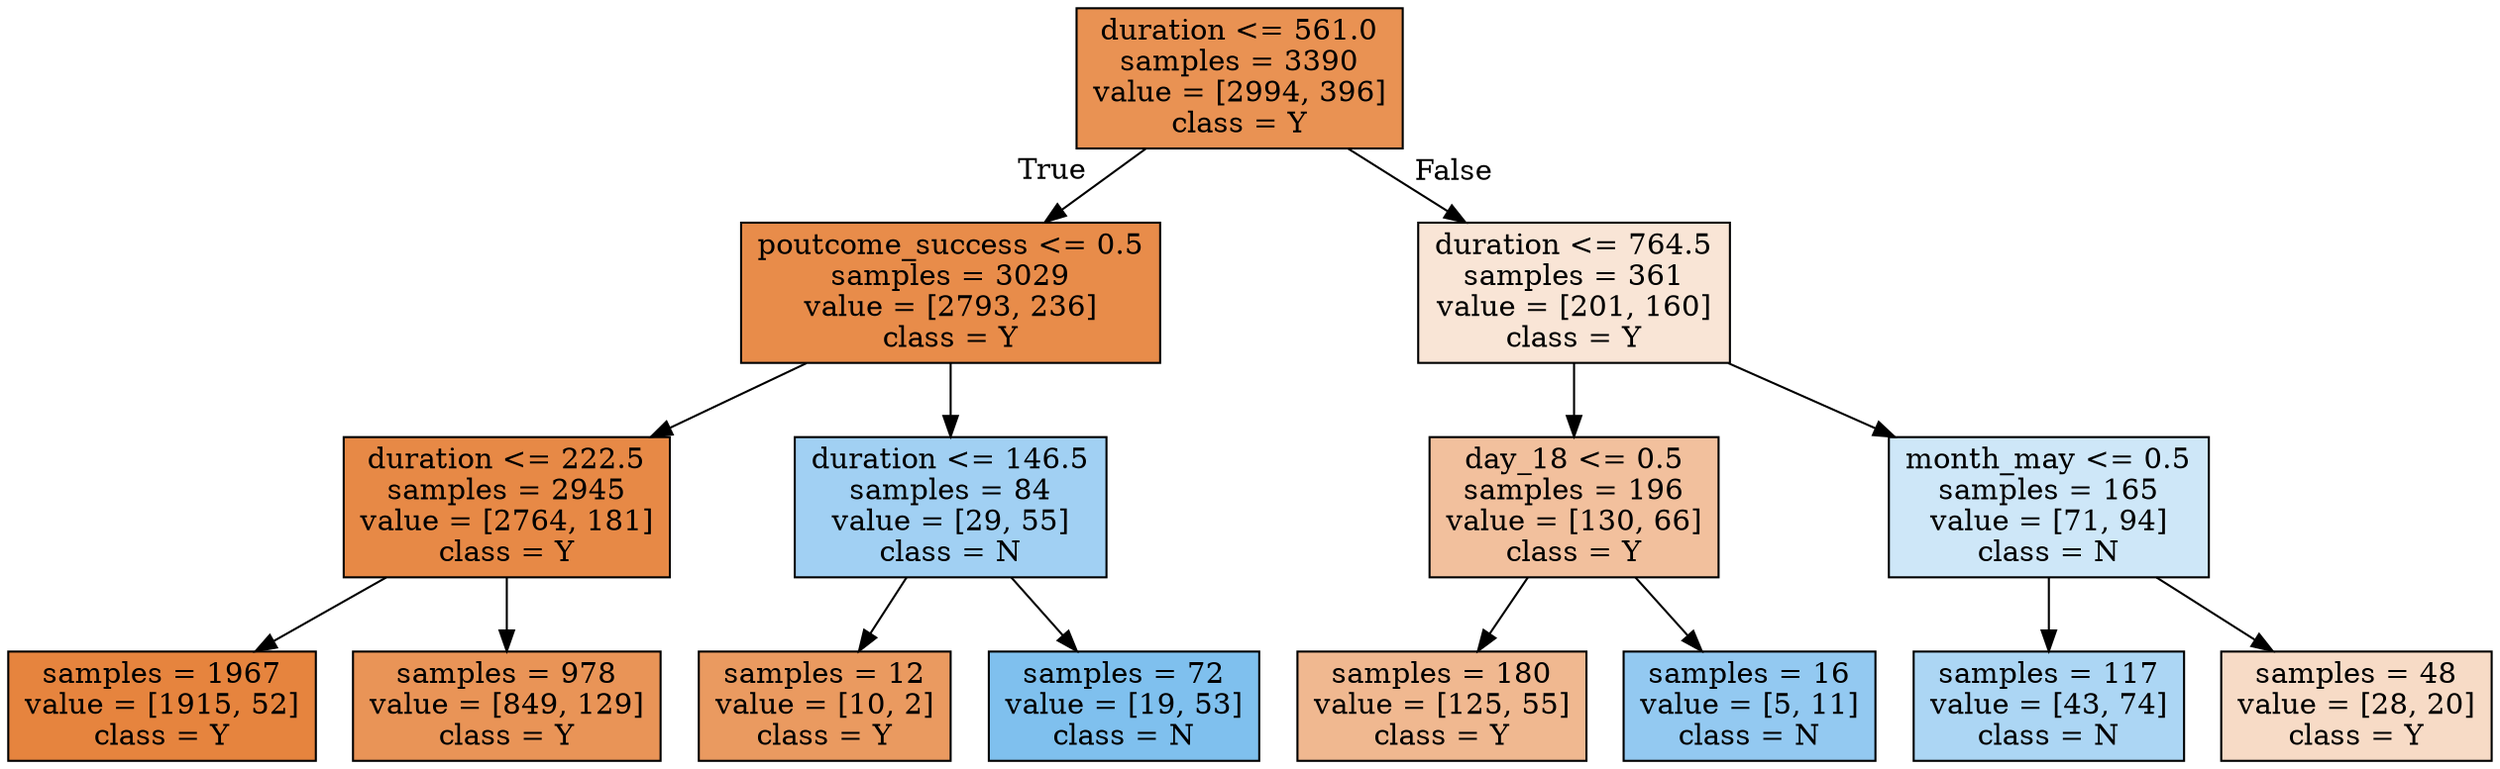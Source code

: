 digraph Tree {
node [shape=box, style="filled", color="black"] ;
0 [label="duration <= 561.0\nsamples = 3390\nvalue = [2994, 396]\nclass = Y", fillcolor="#e58139dd"] ;
1 [label="poutcome_success <= 0.5\nsamples = 3029\nvalue = [2793, 236]\nclass = Y", fillcolor="#e58139e9"] ;
0 -> 1 [labeldistance=2.5, labelangle=45, headlabel="True"] ;
2 [label="duration <= 222.5\nsamples = 2945\nvalue = [2764, 181]\nclass = Y", fillcolor="#e58139ee"] ;
1 -> 2 ;
3 [label="samples = 1967\nvalue = [1915, 52]\nclass = Y", fillcolor="#e58139f8"] ;
2 -> 3 ;
4 [label="samples = 978\nvalue = [849, 129]\nclass = Y", fillcolor="#e58139d8"] ;
2 -> 4 ;
5 [label="duration <= 146.5\nsamples = 84\nvalue = [29, 55]\nclass = N", fillcolor="#399de579"] ;
1 -> 5 ;
6 [label="samples = 12\nvalue = [10, 2]\nclass = Y", fillcolor="#e58139cc"] ;
5 -> 6 ;
7 [label="samples = 72\nvalue = [19, 53]\nclass = N", fillcolor="#399de5a4"] ;
5 -> 7 ;
8 [label="duration <= 764.5\nsamples = 361\nvalue = [201, 160]\nclass = Y", fillcolor="#e5813934"] ;
0 -> 8 [labeldistance=2.5, labelangle=-45, headlabel="False"] ;
9 [label="day_18 <= 0.5\nsamples = 196\nvalue = [130, 66]\nclass = Y", fillcolor="#e581397e"] ;
8 -> 9 ;
10 [label="samples = 180\nvalue = [125, 55]\nclass = Y", fillcolor="#e581398f"] ;
9 -> 10 ;
11 [label="samples = 16\nvalue = [5, 11]\nclass = N", fillcolor="#399de58b"] ;
9 -> 11 ;
12 [label="month_may <= 0.5\nsamples = 165\nvalue = [71, 94]\nclass = N", fillcolor="#399de53e"] ;
8 -> 12 ;
13 [label="samples = 117\nvalue = [43, 74]\nclass = N", fillcolor="#399de56b"] ;
12 -> 13 ;
14 [label="samples = 48\nvalue = [28, 20]\nclass = Y", fillcolor="#e5813949"] ;
12 -> 14 ;
}
